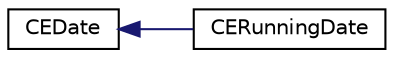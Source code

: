 digraph "Graphical Class Hierarchy"
{
  edge [fontname="Helvetica",fontsize="10",labelfontname="Helvetica",labelfontsize="10"];
  node [fontname="Helvetica",fontsize="10",shape=record];
  rankdir="LR";
  Node0 [label="CEDate",height=0.2,width=0.4,color="black", fillcolor="white", style="filled",URL="$classCEDate.html",tooltip="CEDate class handles conversion between different date formats. "];
  Node0 -> Node1 [dir="back",color="midnightblue",fontsize="10",style="solid",fontname="Helvetica"];
  Node1 [label="CERunningDate",height=0.2,width=0.4,color="black", fillcolor="white", style="filled",URL="$classCERunningDate.html",tooltip="This class represents a date object that always represents the current instantaneous date..."];
}
